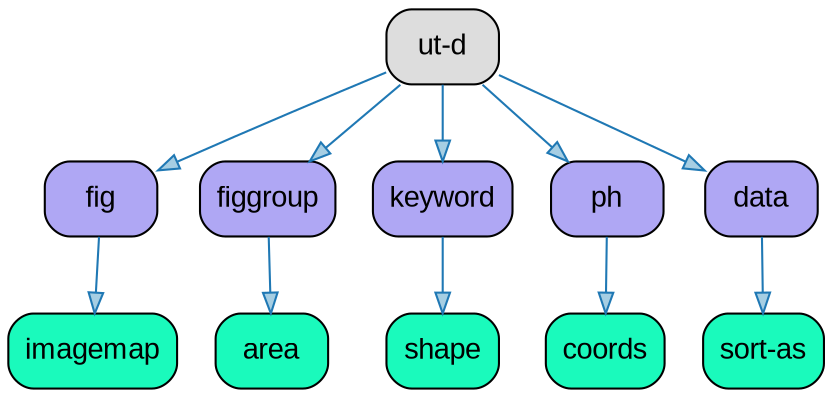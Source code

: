 // DITA Domain ut-d
strict digraph {
				
  // Root node
  
	"ut-d" [label ="ut-d" fontname="Arial" shape="Mrecord" style="filled"  fillcolor="#DDDDDD"]
			
  // Other nodes
      
	"fig" [label ="fig" fontname="Arial" shape="Mrecord" style="filled"  fillcolor="#AFA7F4"]
         
	"imagemap" [label ="imagemap" fontname="Arial" shape="Mrecord" style="filled"  fillcolor="#1AFABC"]
      
      
	"figgroup" [label ="figgroup" fontname="Arial" shape="Mrecord" style="filled"  fillcolor="#AFA7F4"]
         
	"area" [label ="area" fontname="Arial" shape="Mrecord" style="filled"  fillcolor="#1AFABC"]
      
      
	"keyword" [label ="keyword" fontname="Arial" shape="Mrecord" style="filled"  fillcolor="#AFA7F4"]
         
	"shape" [label ="shape" fontname="Arial" shape="Mrecord" style="filled"  fillcolor="#1AFABC"]
      
      
	"ph" [label ="ph" fontname="Arial" shape="Mrecord" style="filled"  fillcolor="#AFA7F4"]
         
	"coords" [label ="coords" fontname="Arial" shape="Mrecord" style="filled"  fillcolor="#1AFABC"]
      
      
	"data" [label ="data" fontname="Arial" shape="Mrecord" style="filled"  fillcolor="#AFA7F4"]
         
	"sort-as" [label ="sort-as" fontname="Arial" shape="Mrecord" style="filled"  fillcolor="#1AFABC"]
      
   
  // Edges
      
	"ut-d" -> "fig" [fillcolor="#a6cee3" color="#1f78b4"]
         
	"fig" -> "imagemap" [fillcolor="#a6cee3" color="#1f78b4"]
      
      
	"ut-d" -> "figgroup" [fillcolor="#a6cee3" color="#1f78b4"]
         
	"figgroup" -> "area" [fillcolor="#a6cee3" color="#1f78b4"]
      
      
	"ut-d" -> "keyword" [fillcolor="#a6cee3" color="#1f78b4"]
         
	"keyword" -> "shape" [fillcolor="#a6cee3" color="#1f78b4"]
      
      
	"ut-d" -> "ph" [fillcolor="#a6cee3" color="#1f78b4"]
         
	"ph" -> "coords" [fillcolor="#a6cee3" color="#1f78b4"]
      
      
	"ut-d" -> "data" [fillcolor="#a6cee3" color="#1f78b4"]
         
	"data" -> "sort-as" [fillcolor="#a6cee3" color="#1f78b4"]
      
   }